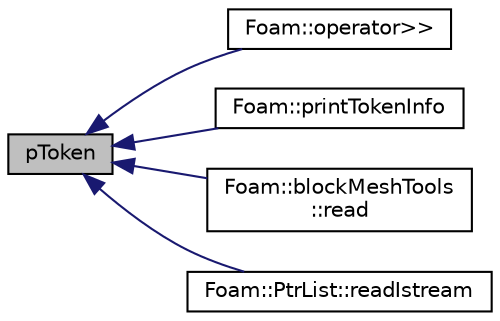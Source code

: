 digraph "pToken"
{
  bgcolor="transparent";
  edge [fontname="Helvetica",fontsize="10",labelfontname="Helvetica",labelfontsize="10"];
  node [fontname="Helvetica",fontsize="10",shape=record];
  rankdir="LR";
  Node1 [label="pToken",height=0.2,width=0.4,color="black", fillcolor="grey75", style="filled" fontcolor="black"];
  Node1 -> Node2 [dir="back",color="midnightblue",fontsize="10",style="solid",fontname="Helvetica"];
  Node2 [label="Foam::operator\>\>",height=0.2,width=0.4,color="black",URL="$namespaceFoam.html#ae227de6944e3a8f3ea82a5ed6f16d767"];
  Node1 -> Node3 [dir="back",color="midnightblue",fontsize="10",style="solid",fontname="Helvetica"];
  Node3 [label="Foam::printTokenInfo",height=0.2,width=0.4,color="black",URL="$namespaceFoam.html#a3e33d5c9001bbca2d697f40ef1973e50"];
  Node1 -> Node4 [dir="back",color="midnightblue",fontsize="10",style="solid",fontname="Helvetica"];
  Node4 [label="Foam::blockMeshTools\l::read",height=0.2,width=0.4,color="black",URL="$namespaceFoam_1_1blockMeshTools.html#ae7bdffbe7b968ab7bb19081ad8776d9e",tooltip="In-place read with dictionary lookup. "];
  Node1 -> Node5 [dir="back",color="midnightblue",fontsize="10",style="solid",fontname="Helvetica"];
  Node5 [label="Foam::PtrList::readIstream",height=0.2,width=0.4,color="black",URL="$classFoam_1_1PtrList.html#abd10854d664e07f878aff6bb4699f02d",tooltip="Read from Istream using Istream constructor class. "];
}
